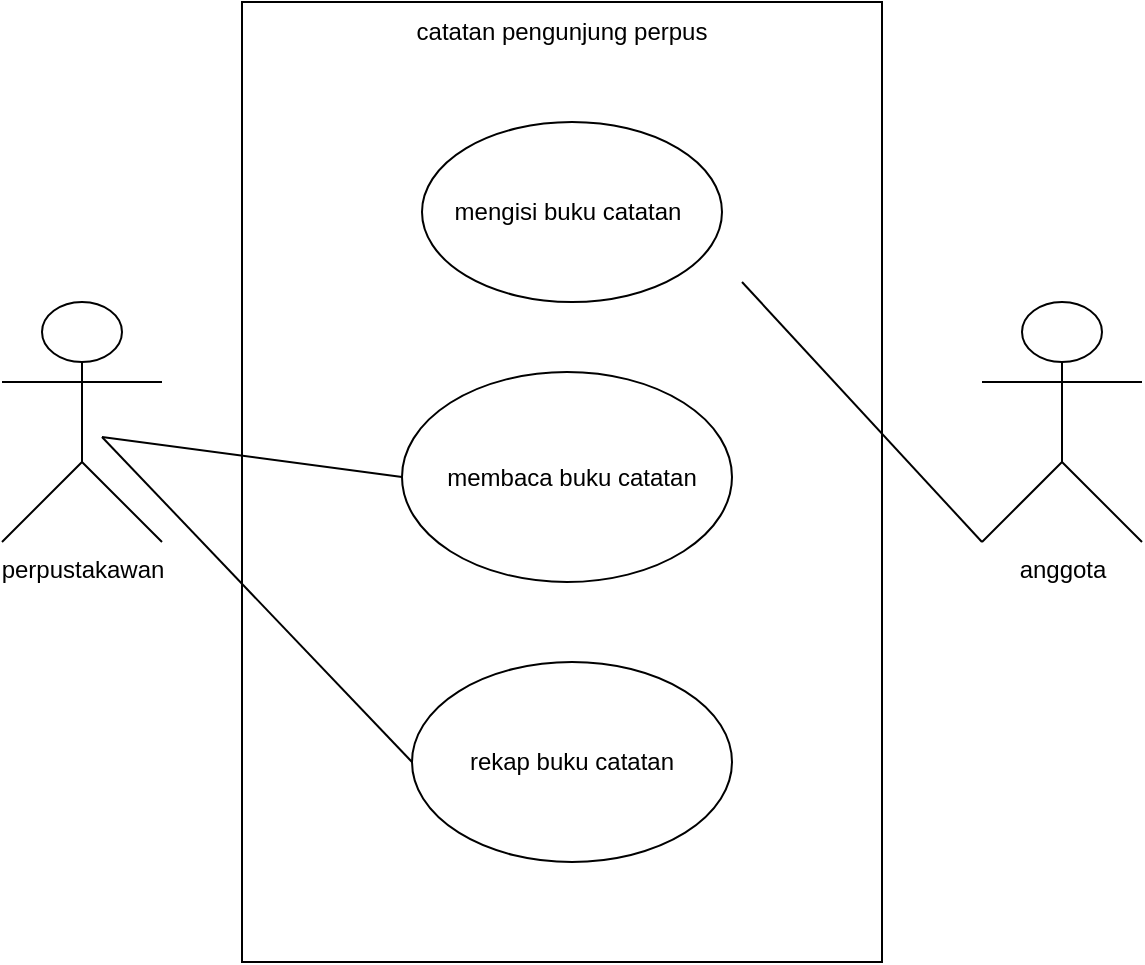 <mxfile version="21.7.5" type="github">
  <diagram name="Page-1" id="gr_pVohJPYuxdDIZ2adi">
    <mxGraphModel dx="1054" dy="627" grid="1" gridSize="10" guides="1" tooltips="1" connect="1" arrows="1" fold="1" page="1" pageScale="1" pageWidth="850" pageHeight="1100" math="0" shadow="0">
      <root>
        <mxCell id="0" />
        <mxCell id="1" parent="0" />
        <mxCell id="Di3o5FUp7Z-R0t-8egWT-2" value="" style="rounded=0;whiteSpace=wrap;html=1;" vertex="1" parent="1">
          <mxGeometry x="200" y="300" width="320" height="480" as="geometry" />
        </mxCell>
        <mxCell id="Di3o5FUp7Z-R0t-8egWT-3" value="" style="ellipse;whiteSpace=wrap;html=1;" vertex="1" parent="1">
          <mxGeometry x="290" y="360" width="150" height="90" as="geometry" />
        </mxCell>
        <mxCell id="Di3o5FUp7Z-R0t-8egWT-4" value="" style="ellipse;whiteSpace=wrap;html=1;" vertex="1" parent="1">
          <mxGeometry x="280" y="485" width="165" height="105" as="geometry" />
        </mxCell>
        <mxCell id="Di3o5FUp7Z-R0t-8egWT-5" value="" style="ellipse;whiteSpace=wrap;html=1;" vertex="1" parent="1">
          <mxGeometry x="285" y="630" width="160" height="100" as="geometry" />
        </mxCell>
        <mxCell id="Di3o5FUp7Z-R0t-8egWT-27" value="perpustakawan&lt;br&gt;" style="shape=umlActor;verticalLabelPosition=bottom;verticalAlign=top;html=1;outlineConnect=0;" vertex="1" parent="1">
          <mxGeometry x="80" y="450" width="80" height="120" as="geometry" />
        </mxCell>
        <mxCell id="Di3o5FUp7Z-R0t-8egWT-30" value="anggota" style="shape=umlActor;verticalLabelPosition=bottom;verticalAlign=top;html=1;outlineConnect=0;" vertex="1" parent="1">
          <mxGeometry x="570" y="450" width="80" height="120" as="geometry" />
        </mxCell>
        <mxCell id="Di3o5FUp7Z-R0t-8egWT-31" value="catatan pengunjung perpus" style="text;html=1;strokeColor=none;fillColor=none;align=center;verticalAlign=middle;whiteSpace=wrap;rounded=0;" vertex="1" parent="1">
          <mxGeometry x="280" y="300" width="160" height="30" as="geometry" />
        </mxCell>
        <mxCell id="Di3o5FUp7Z-R0t-8egWT-35" value="mengisi buku catatan" style="text;html=1;strokeColor=none;fillColor=none;align=center;verticalAlign=middle;whiteSpace=wrap;rounded=0;" vertex="1" parent="1">
          <mxGeometry x="297.5" y="395" width="130" height="20" as="geometry" />
        </mxCell>
        <mxCell id="Di3o5FUp7Z-R0t-8egWT-36" value="membaca buku catatan" style="text;html=1;strokeColor=none;fillColor=none;align=center;verticalAlign=middle;whiteSpace=wrap;rounded=0;" vertex="1" parent="1">
          <mxGeometry x="300" y="517.5" width="130" height="40" as="geometry" />
        </mxCell>
        <mxCell id="Di3o5FUp7Z-R0t-8egWT-37" value="rekap buku catatan" style="text;html=1;strokeColor=none;fillColor=none;align=center;verticalAlign=middle;whiteSpace=wrap;rounded=0;" vertex="1" parent="1">
          <mxGeometry x="310" y="660" width="110" height="40" as="geometry" />
        </mxCell>
        <mxCell id="Di3o5FUp7Z-R0t-8egWT-38" value="" style="endArrow=none;html=1;rounded=0;exitX=0;exitY=1;exitDx=0;exitDy=0;exitPerimeter=0;" edge="1" parent="1" source="Di3o5FUp7Z-R0t-8egWT-30">
          <mxGeometry width="50" height="50" relative="1" as="geometry">
            <mxPoint x="400" y="490" as="sourcePoint" />
            <mxPoint x="450" y="440" as="targetPoint" />
          </mxGeometry>
        </mxCell>
        <mxCell id="Di3o5FUp7Z-R0t-8egWT-41" value="" style="endArrow=none;html=1;rounded=0;entryX=0;entryY=0.5;entryDx=0;entryDy=0;" edge="1" parent="1" target="Di3o5FUp7Z-R0t-8egWT-4">
          <mxGeometry width="50" height="50" relative="1" as="geometry">
            <mxPoint x="130" y="517.5" as="sourcePoint" />
            <mxPoint x="180" y="467.5" as="targetPoint" />
          </mxGeometry>
        </mxCell>
        <mxCell id="Di3o5FUp7Z-R0t-8egWT-42" value="" style="endArrow=none;html=1;rounded=0;entryX=0;entryY=0.5;entryDx=0;entryDy=0;" edge="1" parent="1" target="Di3o5FUp7Z-R0t-8egWT-5">
          <mxGeometry width="50" height="50" relative="1" as="geometry">
            <mxPoint x="130" y="517.5" as="sourcePoint" />
            <mxPoint x="180" y="467.5" as="targetPoint" />
          </mxGeometry>
        </mxCell>
      </root>
    </mxGraphModel>
  </diagram>
</mxfile>
